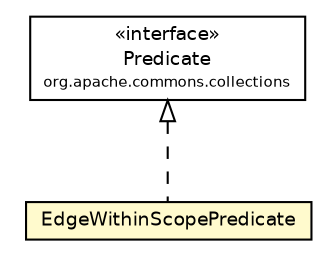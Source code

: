 #!/usr/local/bin/dot
#
# Class diagram 
# Generated by UmlGraph version 4.6 (http://www.spinellis.gr/sw/umlgraph)
#

digraph G {
	edge [fontname="Helvetica",fontsize=10,labelfontname="Helvetica",labelfontsize=10];
	node [fontname="Helvetica",fontsize=10,shape=plaintext];
	// org.apache.maven.archiva.dependency.graph.functors.EdgeWithinScopePredicate
	c128699 [label=<<table border="0" cellborder="1" cellspacing="0" cellpadding="2" port="p" bgcolor="lemonChiffon" href="./EdgeWithinScopePredicate.html">
		<tr><td><table border="0" cellspacing="0" cellpadding="1">
			<tr><td> EdgeWithinScopePredicate </td></tr>
		</table></td></tr>
		</table>>, fontname="Helvetica", fontcolor="black", fontsize=9.0];
	//org.apache.maven.archiva.dependency.graph.functors.EdgeWithinScopePredicate implements org.apache.commons.collections.Predicate
	c128803:p -> c128699:p [dir=back,arrowtail=empty,style=dashed];
	// org.apache.commons.collections.Predicate
	c128803 [label=<<table border="0" cellborder="1" cellspacing="0" cellpadding="2" port="p" href="http://java.sun.com/j2se/1.4.2/docs/api/org/apache/commons/collections/Predicate.html">
		<tr><td><table border="0" cellspacing="0" cellpadding="1">
			<tr><td> &laquo;interface&raquo; </td></tr>
			<tr><td> Predicate </td></tr>
			<tr><td><font point-size="7.0"> org.apache.commons.collections </font></td></tr>
		</table></td></tr>
		</table>>, fontname="Helvetica", fontcolor="black", fontsize=9.0];
}


